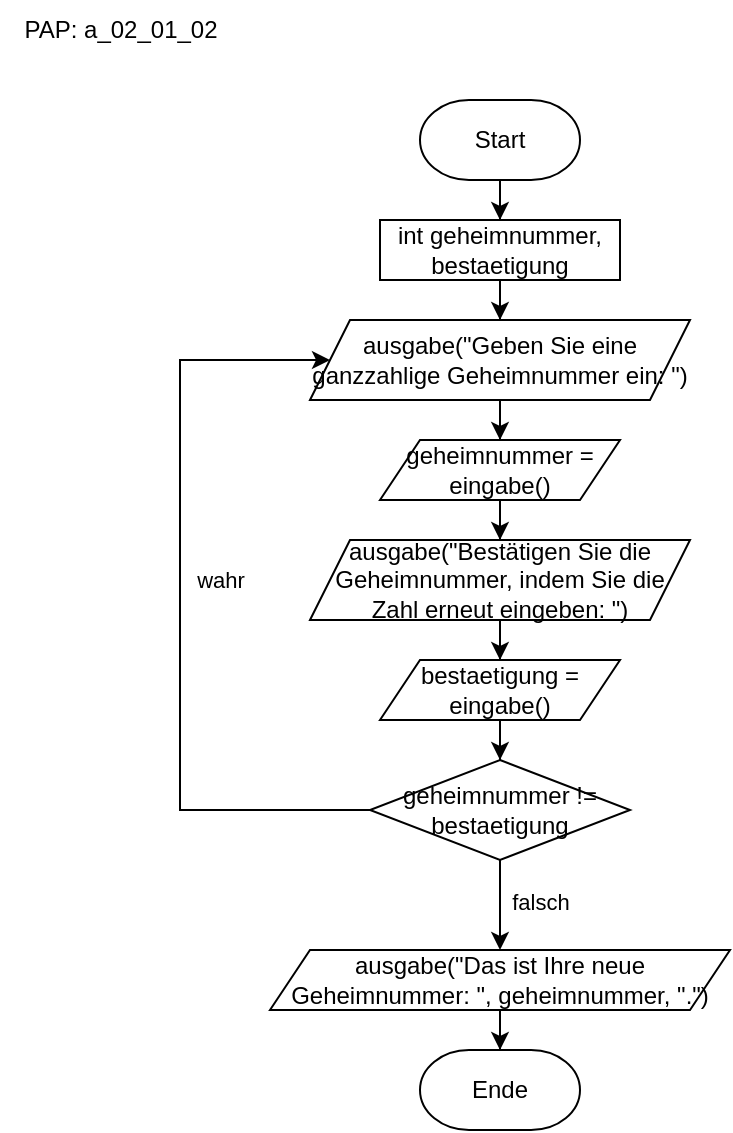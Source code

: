 <mxfile version="22.1.2" type="device">
  <diagram name="Seite-1" id="txTZzpg6tjl1nSJOY_7K">
    <mxGraphModel dx="1095" dy="580" grid="1" gridSize="10" guides="1" tooltips="1" connect="1" arrows="1" fold="1" page="1" pageScale="1" pageWidth="827" pageHeight="1169" math="0" shadow="0">
      <root>
        <mxCell id="0" />
        <mxCell id="1" parent="0" />
        <mxCell id="p3Ys6avA4iNGT8PkMTcQ-15" style="edgeStyle=orthogonalEdgeStyle;rounded=0;orthogonalLoop=1;jettySize=auto;html=1;" edge="1" parent="1" source="p3Ys6avA4iNGT8PkMTcQ-1" target="p3Ys6avA4iNGT8PkMTcQ-4">
          <mxGeometry relative="1" as="geometry" />
        </mxCell>
        <mxCell id="p3Ys6avA4iNGT8PkMTcQ-1" value="Start" style="strokeWidth=1;html=1;shape=mxgraph.flowchart.terminator;whiteSpace=wrap;" vertex="1" parent="1">
          <mxGeometry x="230" y="70" width="80" height="40" as="geometry" />
        </mxCell>
        <mxCell id="p3Ys6avA4iNGT8PkMTcQ-2" value="Ende" style="strokeWidth=1;html=1;shape=mxgraph.flowchart.terminator;whiteSpace=wrap;" vertex="1" parent="1">
          <mxGeometry x="230" y="545" width="80" height="40" as="geometry" />
        </mxCell>
        <mxCell id="p3Ys6avA4iNGT8PkMTcQ-3" value="PAP: a_02_01_02" style="text;html=1;align=center;verticalAlign=middle;resizable=0;points=[];autosize=1;strokeColor=none;fillColor=none;" vertex="1" parent="1">
          <mxGeometry x="20" y="20" width="120" height="30" as="geometry" />
        </mxCell>
        <mxCell id="p3Ys6avA4iNGT8PkMTcQ-16" style="edgeStyle=orthogonalEdgeStyle;rounded=0;orthogonalLoop=1;jettySize=auto;html=1;" edge="1" parent="1" source="p3Ys6avA4iNGT8PkMTcQ-4" target="p3Ys6avA4iNGT8PkMTcQ-5">
          <mxGeometry relative="1" as="geometry" />
        </mxCell>
        <mxCell id="p3Ys6avA4iNGT8PkMTcQ-4" value="int geheimnummer, bestaetigung" style="rounded=0;whiteSpace=wrap;html=1;" vertex="1" parent="1">
          <mxGeometry x="210" y="130" width="120" height="30" as="geometry" />
        </mxCell>
        <mxCell id="p3Ys6avA4iNGT8PkMTcQ-17" style="edgeStyle=orthogonalEdgeStyle;rounded=0;orthogonalLoop=1;jettySize=auto;html=1;" edge="1" parent="1" source="p3Ys6avA4iNGT8PkMTcQ-5" target="p3Ys6avA4iNGT8PkMTcQ-6">
          <mxGeometry relative="1" as="geometry" />
        </mxCell>
        <mxCell id="p3Ys6avA4iNGT8PkMTcQ-5" value="ausgabe(&quot;Geben Sie eine ganzzahlige Geheimnummer ein: &quot;)" style="shape=parallelogram;perimeter=parallelogramPerimeter;whiteSpace=wrap;html=1;fixedSize=1;" vertex="1" parent="1">
          <mxGeometry x="175" y="180" width="190" height="40" as="geometry" />
        </mxCell>
        <mxCell id="p3Ys6avA4iNGT8PkMTcQ-18" style="edgeStyle=orthogonalEdgeStyle;rounded=0;orthogonalLoop=1;jettySize=auto;html=1;" edge="1" parent="1" source="p3Ys6avA4iNGT8PkMTcQ-6" target="p3Ys6avA4iNGT8PkMTcQ-7">
          <mxGeometry relative="1" as="geometry" />
        </mxCell>
        <mxCell id="p3Ys6avA4iNGT8PkMTcQ-6" value="geheimnummer = eingabe()" style="shape=parallelogram;perimeter=parallelogramPerimeter;whiteSpace=wrap;html=1;fixedSize=1;" vertex="1" parent="1">
          <mxGeometry x="210" y="240" width="120" height="30" as="geometry" />
        </mxCell>
        <mxCell id="p3Ys6avA4iNGT8PkMTcQ-19" style="edgeStyle=orthogonalEdgeStyle;rounded=0;orthogonalLoop=1;jettySize=auto;html=1;" edge="1" parent="1" source="p3Ys6avA4iNGT8PkMTcQ-7" target="p3Ys6avA4iNGT8PkMTcQ-8">
          <mxGeometry relative="1" as="geometry" />
        </mxCell>
        <mxCell id="p3Ys6avA4iNGT8PkMTcQ-7" value="ausgabe(&quot;Bestätigen Sie die Geheimnummer, indem Sie die Zahl erneut eingeben: &quot;)" style="shape=parallelogram;perimeter=parallelogramPerimeter;whiteSpace=wrap;html=1;fixedSize=1;" vertex="1" parent="1">
          <mxGeometry x="175" y="290" width="190" height="40" as="geometry" />
        </mxCell>
        <mxCell id="p3Ys6avA4iNGT8PkMTcQ-20" style="edgeStyle=orthogonalEdgeStyle;rounded=0;orthogonalLoop=1;jettySize=auto;html=1;" edge="1" parent="1" source="p3Ys6avA4iNGT8PkMTcQ-8" target="p3Ys6avA4iNGT8PkMTcQ-9">
          <mxGeometry relative="1" as="geometry" />
        </mxCell>
        <mxCell id="p3Ys6avA4iNGT8PkMTcQ-8" value="bestaetigung = eingabe()" style="shape=parallelogram;perimeter=parallelogramPerimeter;whiteSpace=wrap;html=1;fixedSize=1;" vertex="1" parent="1">
          <mxGeometry x="210" y="350" width="120" height="30" as="geometry" />
        </mxCell>
        <mxCell id="p3Ys6avA4iNGT8PkMTcQ-10" style="edgeStyle=orthogonalEdgeStyle;rounded=0;orthogonalLoop=1;jettySize=auto;html=1;entryX=0;entryY=0.5;entryDx=0;entryDy=0;" edge="1" parent="1" source="p3Ys6avA4iNGT8PkMTcQ-9" target="p3Ys6avA4iNGT8PkMTcQ-5">
          <mxGeometry relative="1" as="geometry">
            <Array as="points">
              <mxPoint x="110" y="425" />
              <mxPoint x="110" y="200" />
            </Array>
          </mxGeometry>
        </mxCell>
        <mxCell id="p3Ys6avA4iNGT8PkMTcQ-11" value="wahr" style="edgeLabel;html=1;align=center;verticalAlign=middle;resizable=0;points=[];" vertex="1" connectable="0" parent="p3Ys6avA4iNGT8PkMTcQ-10">
          <mxGeometry x="0.05" relative="1" as="geometry">
            <mxPoint x="20" y="-3" as="offset" />
          </mxGeometry>
        </mxCell>
        <mxCell id="p3Ys6avA4iNGT8PkMTcQ-21" style="edgeStyle=orthogonalEdgeStyle;rounded=0;orthogonalLoop=1;jettySize=auto;html=1;entryX=0.5;entryY=0;entryDx=0;entryDy=0;" edge="1" parent="1" source="p3Ys6avA4iNGT8PkMTcQ-9" target="p3Ys6avA4iNGT8PkMTcQ-12">
          <mxGeometry relative="1" as="geometry" />
        </mxCell>
        <mxCell id="p3Ys6avA4iNGT8PkMTcQ-22" value="falsch" style="edgeLabel;html=1;align=center;verticalAlign=middle;resizable=0;points=[];" vertex="1" connectable="0" parent="p3Ys6avA4iNGT8PkMTcQ-21">
          <mxGeometry x="-0.093" relative="1" as="geometry">
            <mxPoint x="20" as="offset" />
          </mxGeometry>
        </mxCell>
        <mxCell id="p3Ys6avA4iNGT8PkMTcQ-9" value="geheimnummer != bestaetigung" style="rhombus;whiteSpace=wrap;html=1;" vertex="1" parent="1">
          <mxGeometry x="205" y="400" width="130" height="50" as="geometry" />
        </mxCell>
        <mxCell id="p3Ys6avA4iNGT8PkMTcQ-14" style="edgeStyle=orthogonalEdgeStyle;rounded=0;orthogonalLoop=1;jettySize=auto;html=1;" edge="1" parent="1" source="p3Ys6avA4iNGT8PkMTcQ-12" target="p3Ys6avA4iNGT8PkMTcQ-2">
          <mxGeometry relative="1" as="geometry" />
        </mxCell>
        <mxCell id="p3Ys6avA4iNGT8PkMTcQ-12" value="ausgabe(&quot;Das ist Ihre neue Geheimnummer: &quot;, geheimnummer, &quot;.&quot;)" style="shape=parallelogram;perimeter=parallelogramPerimeter;whiteSpace=wrap;html=1;fixedSize=1;" vertex="1" parent="1">
          <mxGeometry x="155" y="495" width="230" height="30" as="geometry" />
        </mxCell>
      </root>
    </mxGraphModel>
  </diagram>
</mxfile>

